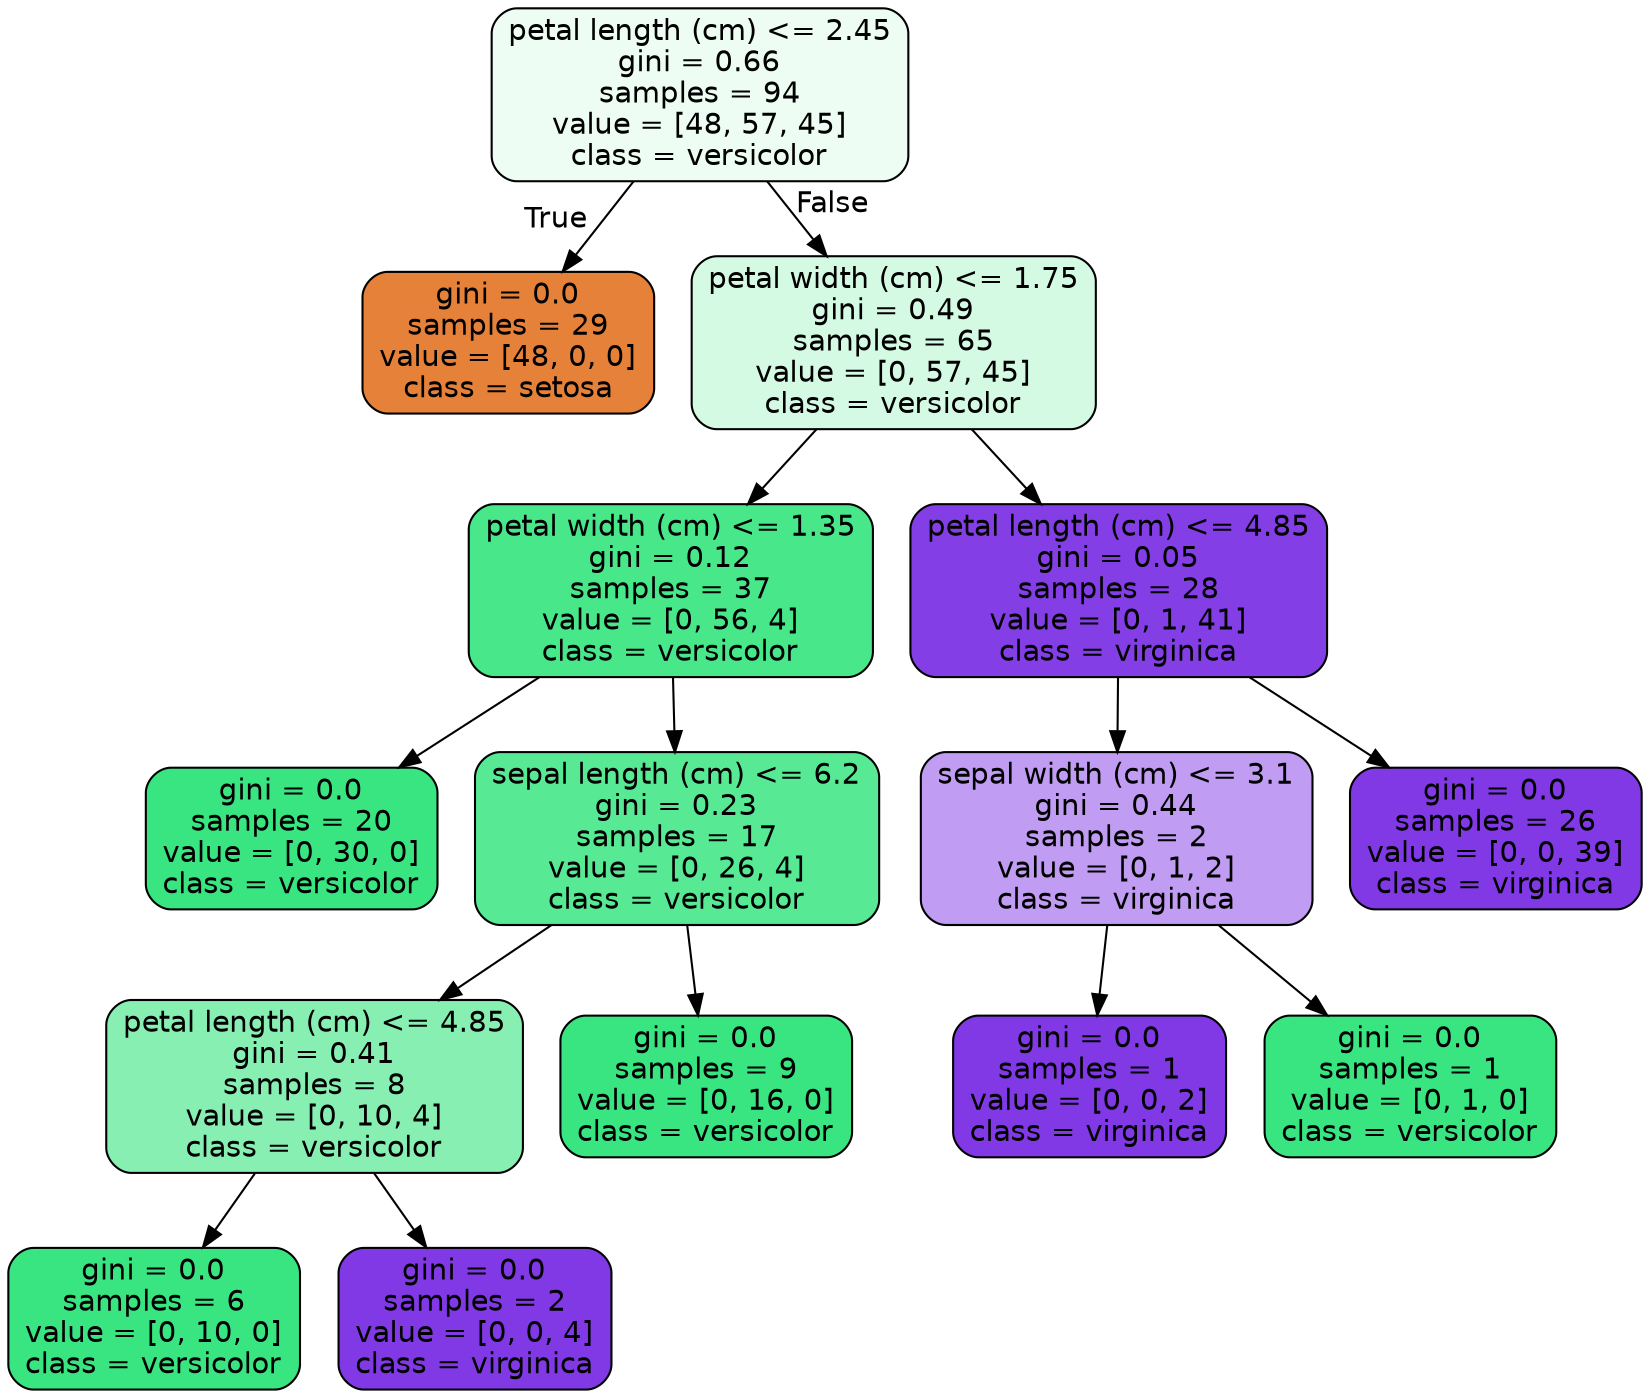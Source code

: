 digraph Tree {
node [shape=box, style="filled, rounded", color="black", fontname=helvetica] ;
edge [fontname=helvetica] ;
0 [label="petal length (cm) <= 2.45\ngini = 0.66\nsamples = 94\nvalue = [48, 57, 45]\nclass = versicolor", fillcolor="#eefdf4"] ;
1 [label="gini = 0.0\nsamples = 29\nvalue = [48, 0, 0]\nclass = setosa", fillcolor="#e58139"] ;
0 -> 1 [labeldistance=2.5, labelangle=45, headlabel="True"] ;
2 [label="petal width (cm) <= 1.75\ngini = 0.49\nsamples = 65\nvalue = [0, 57, 45]\nclass = versicolor", fillcolor="#d5fae4"] ;
0 -> 2 [labeldistance=2.5, labelangle=-45, headlabel="False"] ;
3 [label="petal width (cm) <= 1.35\ngini = 0.12\nsamples = 37\nvalue = [0, 56, 4]\nclass = versicolor", fillcolor="#47e78a"] ;
2 -> 3 ;
4 [label="gini = 0.0\nsamples = 20\nvalue = [0, 30, 0]\nclass = versicolor", fillcolor="#39e581"] ;
3 -> 4 ;
5 [label="sepal length (cm) <= 6.2\ngini = 0.23\nsamples = 17\nvalue = [0, 26, 4]\nclass = versicolor", fillcolor="#57e994"] ;
3 -> 5 ;
6 [label="petal length (cm) <= 4.85\ngini = 0.41\nsamples = 8\nvalue = [0, 10, 4]\nclass = versicolor", fillcolor="#88efb3"] ;
5 -> 6 ;
7 [label="gini = 0.0\nsamples = 6\nvalue = [0, 10, 0]\nclass = versicolor", fillcolor="#39e581"] ;
6 -> 7 ;
8 [label="gini = 0.0\nsamples = 2\nvalue = [0, 0, 4]\nclass = virginica", fillcolor="#8139e5"] ;
6 -> 8 ;
9 [label="gini = 0.0\nsamples = 9\nvalue = [0, 16, 0]\nclass = versicolor", fillcolor="#39e581"] ;
5 -> 9 ;
10 [label="petal length (cm) <= 4.85\ngini = 0.05\nsamples = 28\nvalue = [0, 1, 41]\nclass = virginica", fillcolor="#843ee6"] ;
2 -> 10 ;
11 [label="sepal width (cm) <= 3.1\ngini = 0.44\nsamples = 2\nvalue = [0, 1, 2]\nclass = virginica", fillcolor="#c09cf2"] ;
10 -> 11 ;
12 [label="gini = 0.0\nsamples = 1\nvalue = [0, 0, 2]\nclass = virginica", fillcolor="#8139e5"] ;
11 -> 12 ;
13 [label="gini = 0.0\nsamples = 1\nvalue = [0, 1, 0]\nclass = versicolor", fillcolor="#39e581"] ;
11 -> 13 ;
14 [label="gini = 0.0\nsamples = 26\nvalue = [0, 0, 39]\nclass = virginica", fillcolor="#8139e5"] ;
10 -> 14 ;
}